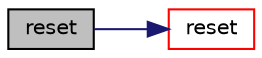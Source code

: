 digraph "reset"
{
  bgcolor="transparent";
  edge [fontname="Helvetica",fontsize="10",labelfontname="Helvetica",labelfontsize="10"];
  node [fontname="Helvetica",fontsize="10",shape=record];
  rankdir="LR";
  Node13246 [label="reset",height=0.2,width=0.4,color="black", fillcolor="grey75", style="filled", fontcolor="black"];
  Node13246 -> Node13247 [color="midnightblue",fontsize="10",style="solid",fontname="Helvetica"];
  Node13247 [label="reset",height=0.2,width=0.4,color="red",URL="$a28685.html#ac903a0172c5522dec15fd571f93bee47",tooltip="Reset this primitiveMesh given the primitive array sizes. "];
}
